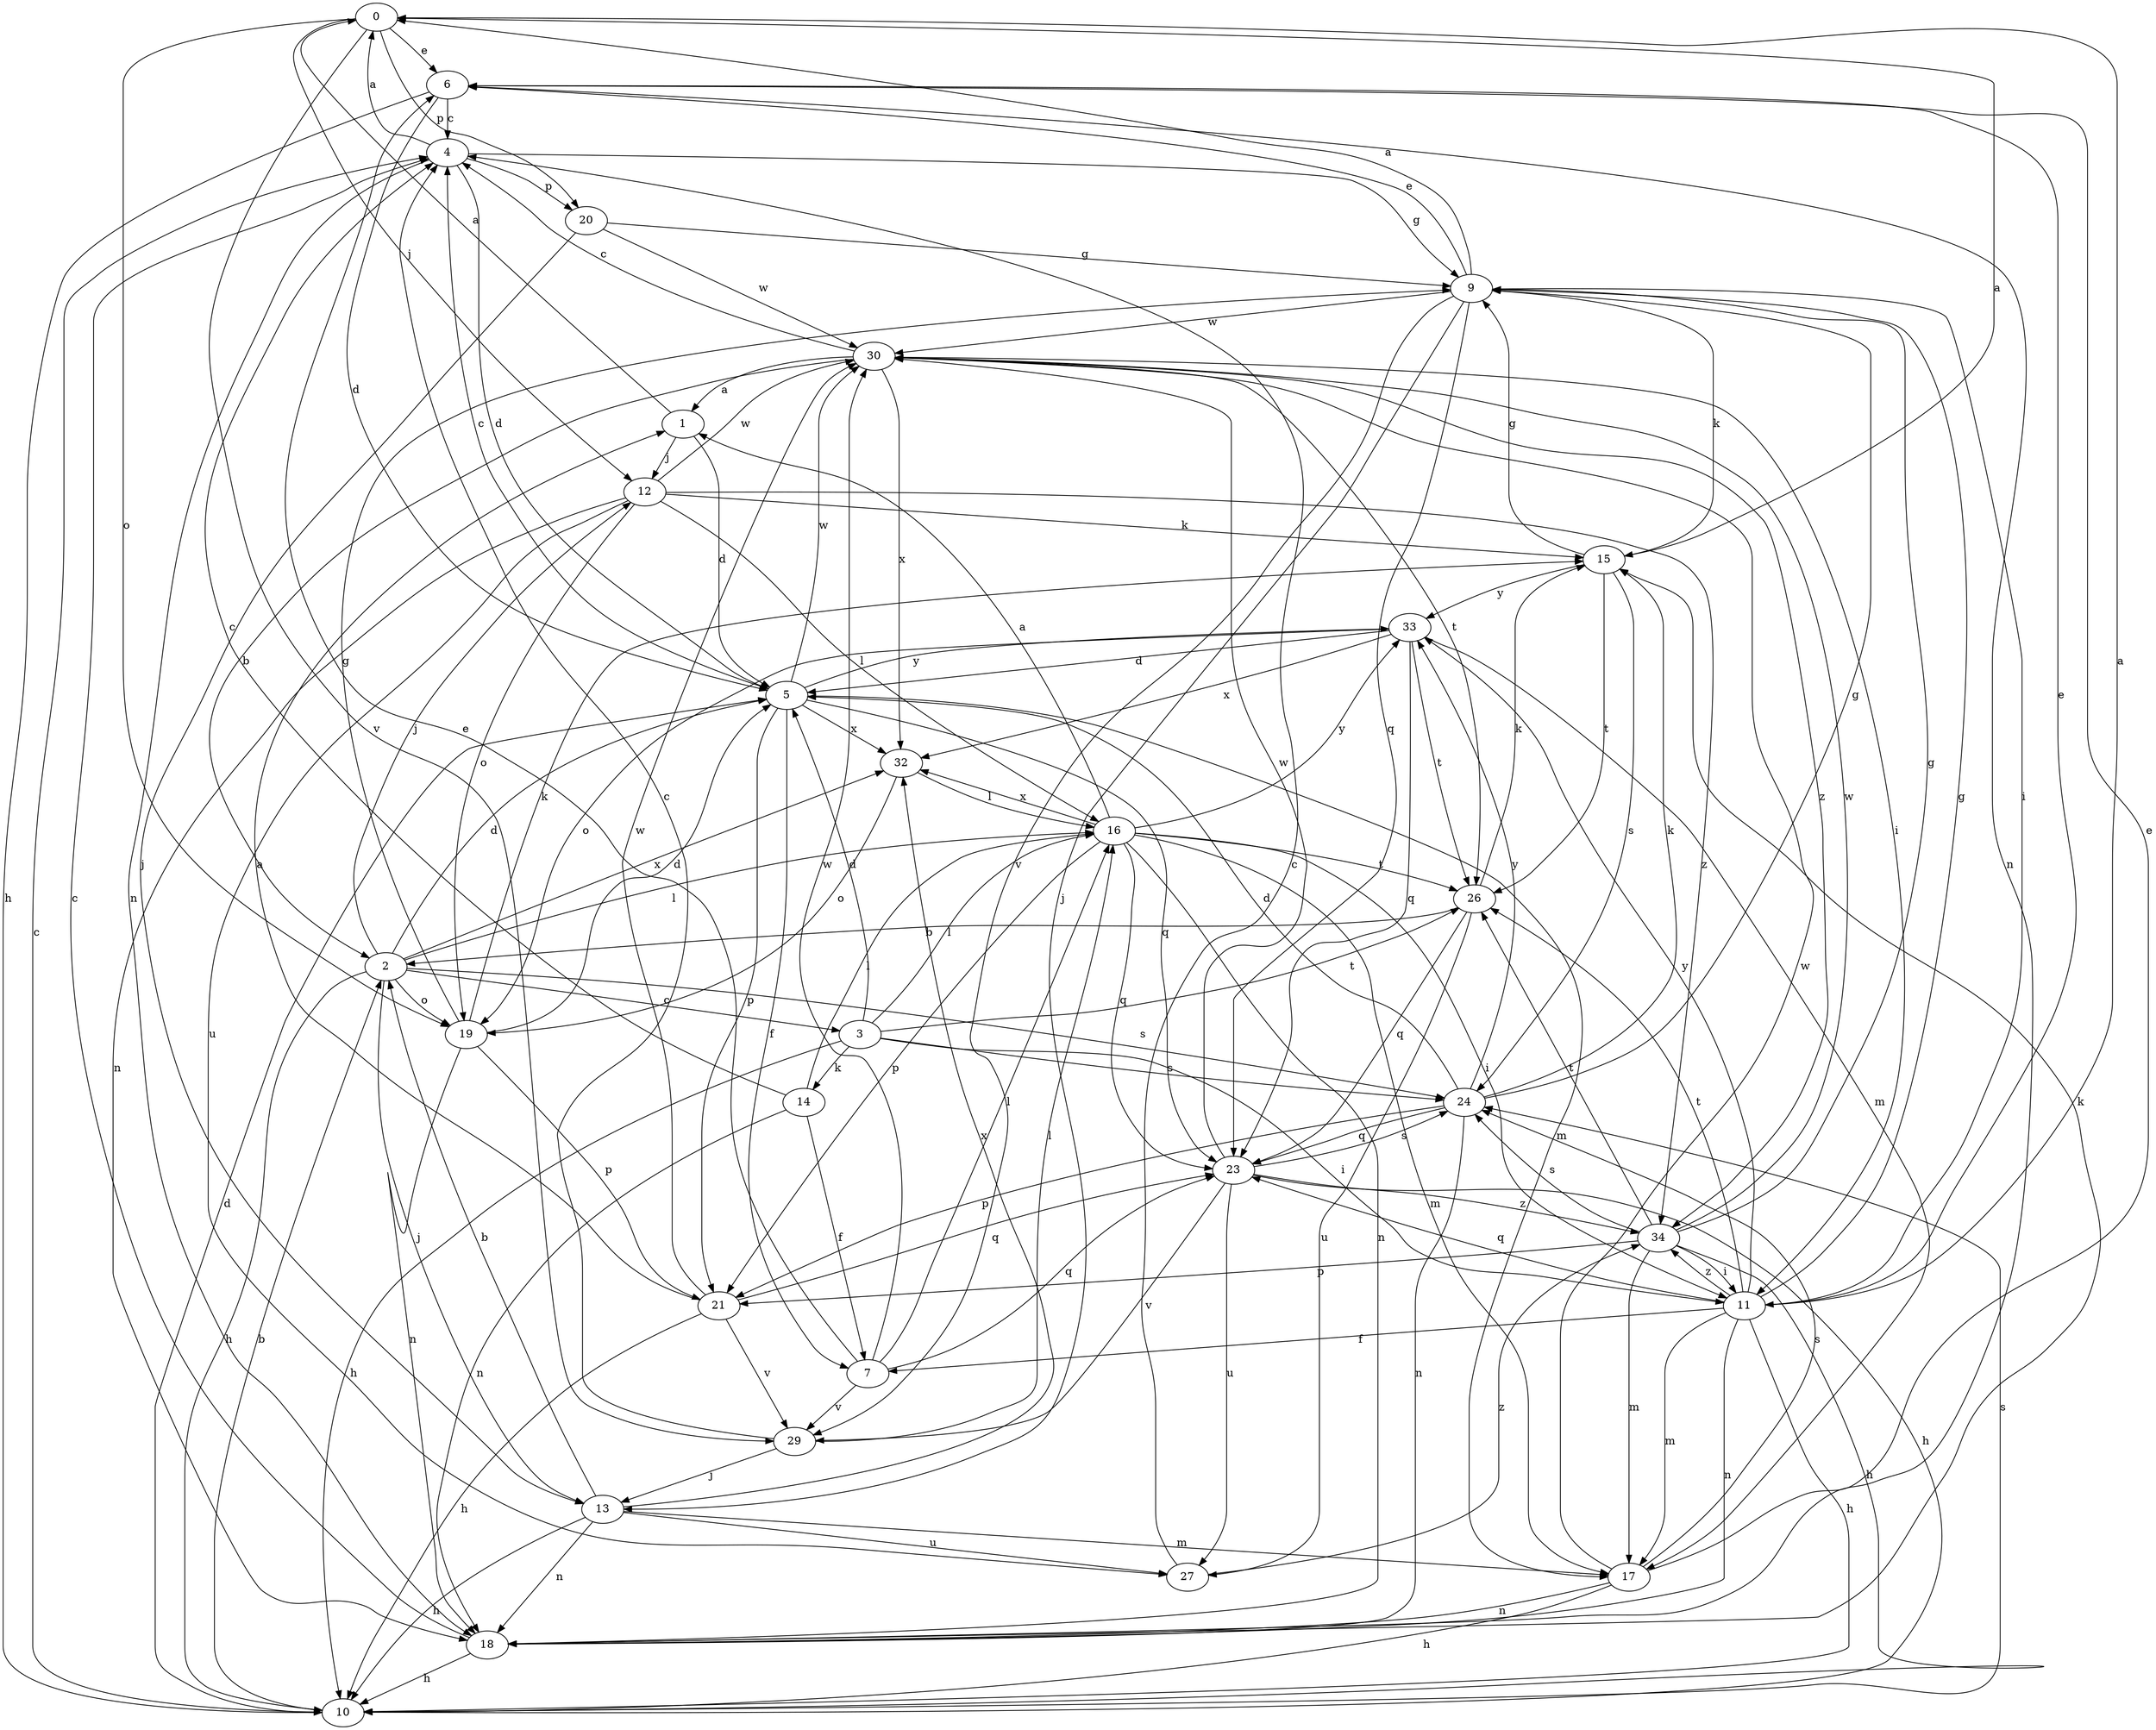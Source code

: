 strict digraph  {
0;
1;
2;
3;
4;
5;
6;
7;
9;
10;
11;
12;
13;
14;
15;
16;
17;
18;
19;
20;
21;
23;
24;
26;
27;
29;
30;
32;
33;
34;
0 -> 6  [label=e];
0 -> 12  [label=j];
0 -> 19  [label=o];
0 -> 20  [label=p];
0 -> 29  [label=v];
1 -> 0  [label=a];
1 -> 5  [label=d];
1 -> 12  [label=j];
2 -> 3  [label=c];
2 -> 5  [label=d];
2 -> 10  [label=h];
2 -> 12  [label=j];
2 -> 13  [label=j];
2 -> 16  [label=l];
2 -> 19  [label=o];
2 -> 24  [label=s];
2 -> 32  [label=x];
3 -> 5  [label=d];
3 -> 10  [label=h];
3 -> 11  [label=i];
3 -> 14  [label=k];
3 -> 16  [label=l];
3 -> 24  [label=s];
3 -> 26  [label=t];
4 -> 0  [label=a];
4 -> 5  [label=d];
4 -> 9  [label=g];
4 -> 18  [label=n];
4 -> 20  [label=p];
5 -> 4  [label=c];
5 -> 7  [label=f];
5 -> 17  [label=m];
5 -> 21  [label=p];
5 -> 23  [label=q];
5 -> 30  [label=w];
5 -> 32  [label=x];
5 -> 33  [label=y];
6 -> 4  [label=c];
6 -> 5  [label=d];
6 -> 10  [label=h];
6 -> 18  [label=n];
7 -> 6  [label=e];
7 -> 16  [label=l];
7 -> 23  [label=q];
7 -> 29  [label=v];
7 -> 30  [label=w];
9 -> 0  [label=a];
9 -> 6  [label=e];
9 -> 11  [label=i];
9 -> 13  [label=j];
9 -> 15  [label=k];
9 -> 23  [label=q];
9 -> 29  [label=v];
9 -> 30  [label=w];
10 -> 2  [label=b];
10 -> 4  [label=c];
10 -> 5  [label=d];
10 -> 24  [label=s];
11 -> 0  [label=a];
11 -> 6  [label=e];
11 -> 7  [label=f];
11 -> 9  [label=g];
11 -> 10  [label=h];
11 -> 17  [label=m];
11 -> 18  [label=n];
11 -> 23  [label=q];
11 -> 26  [label=t];
11 -> 33  [label=y];
11 -> 34  [label=z];
12 -> 15  [label=k];
12 -> 16  [label=l];
12 -> 18  [label=n];
12 -> 19  [label=o];
12 -> 27  [label=u];
12 -> 30  [label=w];
12 -> 34  [label=z];
13 -> 2  [label=b];
13 -> 10  [label=h];
13 -> 17  [label=m];
13 -> 18  [label=n];
13 -> 27  [label=u];
13 -> 32  [label=x];
14 -> 4  [label=c];
14 -> 7  [label=f];
14 -> 16  [label=l];
14 -> 18  [label=n];
15 -> 0  [label=a];
15 -> 9  [label=g];
15 -> 24  [label=s];
15 -> 26  [label=t];
15 -> 33  [label=y];
16 -> 1  [label=a];
16 -> 11  [label=i];
16 -> 17  [label=m];
16 -> 18  [label=n];
16 -> 21  [label=p];
16 -> 23  [label=q];
16 -> 26  [label=t];
16 -> 32  [label=x];
16 -> 33  [label=y];
17 -> 6  [label=e];
17 -> 10  [label=h];
17 -> 18  [label=n];
17 -> 24  [label=s];
17 -> 30  [label=w];
18 -> 4  [label=c];
18 -> 10  [label=h];
18 -> 15  [label=k];
19 -> 5  [label=d];
19 -> 9  [label=g];
19 -> 15  [label=k];
19 -> 18  [label=n];
19 -> 21  [label=p];
20 -> 9  [label=g];
20 -> 13  [label=j];
20 -> 30  [label=w];
21 -> 1  [label=a];
21 -> 10  [label=h];
21 -> 23  [label=q];
21 -> 29  [label=v];
21 -> 30  [label=w];
23 -> 10  [label=h];
23 -> 24  [label=s];
23 -> 27  [label=u];
23 -> 29  [label=v];
23 -> 30  [label=w];
23 -> 34  [label=z];
24 -> 5  [label=d];
24 -> 9  [label=g];
24 -> 15  [label=k];
24 -> 18  [label=n];
24 -> 21  [label=p];
24 -> 23  [label=q];
24 -> 33  [label=y];
26 -> 2  [label=b];
26 -> 15  [label=k];
26 -> 23  [label=q];
26 -> 27  [label=u];
27 -> 4  [label=c];
27 -> 34  [label=z];
29 -> 4  [label=c];
29 -> 13  [label=j];
29 -> 16  [label=l];
30 -> 1  [label=a];
30 -> 2  [label=b];
30 -> 4  [label=c];
30 -> 11  [label=i];
30 -> 26  [label=t];
30 -> 32  [label=x];
30 -> 34  [label=z];
32 -> 16  [label=l];
32 -> 19  [label=o];
33 -> 5  [label=d];
33 -> 17  [label=m];
33 -> 19  [label=o];
33 -> 23  [label=q];
33 -> 26  [label=t];
33 -> 32  [label=x];
34 -> 9  [label=g];
34 -> 10  [label=h];
34 -> 11  [label=i];
34 -> 17  [label=m];
34 -> 21  [label=p];
34 -> 24  [label=s];
34 -> 26  [label=t];
34 -> 30  [label=w];
}

